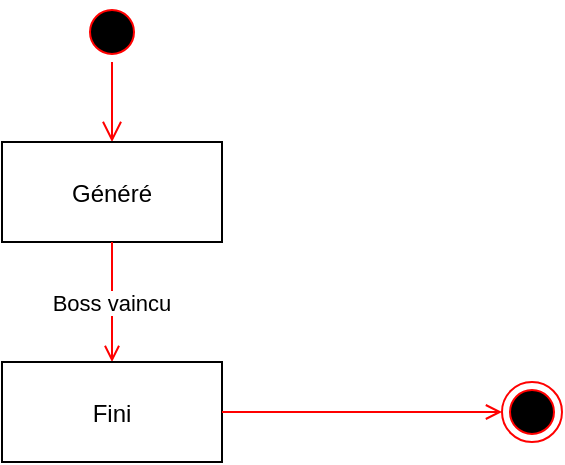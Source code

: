 <mxfile version="13.7.9" type="device"><diagram name="Page-1" id="e7e014a7-5840-1c2e-5031-d8a46d1fe8dd"><mxGraphModel dx="813" dy="470" grid="1" gridSize="10" guides="1" tooltips="1" connect="1" arrows="1" fold="1" page="1" pageScale="1" pageWidth="1169" pageHeight="826" background="#ffffff" math="0" shadow="0"><root><mxCell id="0"/><mxCell id="1" parent="0"/><mxCell id="38" value="" style="ellipse;shape=endState;fillColor=#000000;strokeColor=#ff0000" parent="1" vertex="1"><mxGeometry x="480" y="400" width="30" height="30" as="geometry"/></mxCell><mxCell id="5" value="" style="ellipse;shape=startState;fillColor=#000000;strokeColor=#ff0000;" parent="1" vertex="1"><mxGeometry x="270" y="210" width="30" height="30" as="geometry"/></mxCell><mxCell id="6" value="" style="edgeStyle=elbowEdgeStyle;elbow=horizontal;verticalAlign=bottom;endArrow=open;endSize=8;strokeColor=#FF0000;endFill=1;rounded=0" parent="1" source="5" target="7" edge="1"><mxGeometry x="270" y="210" as="geometry"><mxPoint x="285" y="280" as="targetPoint"/></mxGeometry></mxCell><mxCell id="7" value="Généré" style="" parent="1" vertex="1"><mxGeometry x="230" y="280" width="110" height="50" as="geometry"/></mxCell><mxCell id="9" value="Boss vaincu" style="endArrow=open;strokeColor=#FF0000;endFill=1;rounded=0" parent="1" source="7" target="10" edge="1"><mxGeometry relative="1" as="geometry"><mxPoint x="285" y="390" as="targetPoint"/></mxGeometry></mxCell><mxCell id="10" value="Fini" style="" parent="1" vertex="1"><mxGeometry x="230" y="390" width="110" height="50" as="geometry"/></mxCell><mxCell id="20" value="" style="endArrow=open;strokeColor=#FF0000;endFill=1;rounded=0;" parent="1" source="10" target="38" edge="1"><mxGeometry relative="1" as="geometry"><mxPoint x="470" y="520" as="targetPoint"/></mxGeometry></mxCell></root></mxGraphModel></diagram></mxfile>